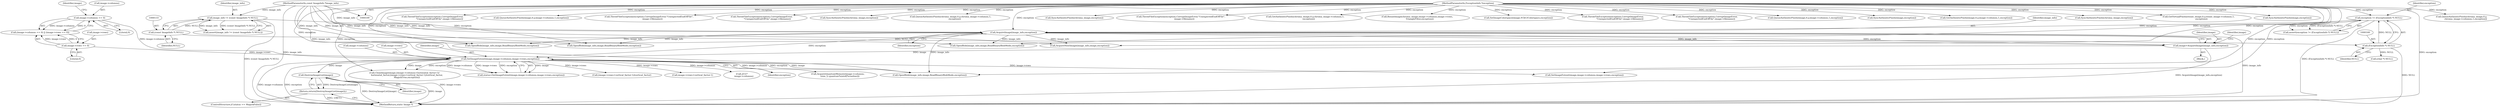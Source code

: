 digraph "0_ImageMagick_ef8f40689ac452398026c07da41656a7c87e4683@pointer" {
"1000204" [label="(Call,DestroyImageList(image))"];
"1000190" [label="(Call,SetImageExtent(image,image->columns,image->rows,exception))"];
"1000168" [label="(Call,image=AcquireImage(image_info,exception))"];
"1000170" [label="(Call,AcquireImage(image_info,exception))"];
"1000130" [label="(Call,image_info != (const ImageInfo *) NULL)"];
"1000110" [label="(MethodParameterIn,const ImageInfo *image_info)"];
"1000132" [label="(Call,(const ImageInfo *) NULL)"];
"1000157" [label="(Call,exception != (ExceptionInfo *) NULL)"];
"1000111" [label="(MethodParameterIn,ExceptionInfo *exception)"];
"1000159" [label="(Call,(ExceptionInfo *) NULL)"];
"1000175" [label="(Call,image->columns == 0)"];
"1000180" [label="(Call,image->rows == 0)"];
"1000203" [label="(Return,return(DestroyImageList(image));)"];
"1000976" [label="(Call,OpenBlob(image_info,image,ReadBinaryBlobMode,exception))"];
"1001512" [label="(Call,AcquireNextImage(image_info,image,exception))"];
"1000112" [label="(Block,)"];
"1000479" [label="(Call,SetImageExtent(image,image->columns,image->rows,exception))"];
"1000179" [label="(Literal,0)"];
"1000181" [label="(Call,image->rows)"];
"1000131" [label="(Identifier,image_info)"];
"1000184" [label="(Literal,0)"];
"1000171" [label="(Identifier,image_info)"];
"1000320" [label="(Call,OpenBlob(image_info,image,ReadBinaryBlobMode,exception))"];
"1000412" [label="(Call,CloneImage(image,(image->columns+horizontal_factor-1)/\n       horizontal_factor,(image->rows+vertical_factor-1)/vertical_factor,\n       MagickTrue,exception))"];
"1000129" [label="(Call,assert(image_info != (const ImageInfo *) NULL))"];
"1000617" [label="(Call,QueueAuthenticPixels(chroma_image,0,y,\n            chroma_image->columns,1,exception))"];
"1000833" [label="(Call,ThrowFileException(exception,CorruptImageError,\n                    \"UnexpectedEndOfFile\",image->filename))"];
"1000846" [label="(Call,QueueAuthenticPixels(image,0,y,image->columns,1,exception))"];
"1000191" [label="(Identifier,image)"];
"1001447" [label="(Call,ThrowFileException(exception,CorruptImageError,\"UnexpectedEndOfFile\",\n          image->filename))"];
"1000159" [label="(Call,(ExceptionInfo *) NULL)"];
"1001042" [label="(Call,ThrowFileException(exception,CorruptImageError,\n                \"UnexpectedEndOfFile\",image->filename))"];
"1000188" [label="(Call,status=SetImageExtent(image,image->columns,image->rows,exception))"];
"1001149" [label="(Call,OpenBlob(image_info,image,ReadBinaryBlobMode,exception))"];
"1000423" [label="(Call,(image->rows+vertical_factor-1)/vertical_factor)"];
"1000180" [label="(Call,image->rows == 0)"];
"1000424" [label="(Call,image->rows+vertical_factor-1)"];
"1000110" [label="(MethodParameterIn,const ImageInfo *image_info)"];
"1000190" [label="(Call,SetImageExtent(image,image->columns,image->rows,exception))"];
"1000930" [label="(Call,SyncAuthenticPixels(chroma_image,exception))"];
"1001579" [label="(MethodReturn,static Image *)"];
"1000169" [label="(Identifier,image)"];
"1001055" [label="(Call,QueueAuthenticPixels(chroma_image,0,y,chroma_image->columns,1,\n            exception))"];
"1000204" [label="(Call,DestroyImageList(image))"];
"1001128" [label="(Call,SyncAuthenticPixels(chroma_image,exception))"];
"1000134" [label="(Identifier,NULL)"];
"1000205" [label="(Identifier,image)"];
"1000199" [label="(ControlStructure,if (status == MagickFalse))"];
"1000158" [label="(Identifier,exception)"];
"1000156" [label="(Call,assert(exception != (ExceptionInfo *) NULL))"];
"1000130" [label="(Call,image_info != (const ImageInfo *) NULL)"];
"1000348" [label="(Call,ThrowFileException(exception,CorruptImageError,\"UnexpectedEndOfFile\",\n          image->filename))"];
"1001223" [label="(Call,GetAuthenticPixels(chroma_image,0,y,chroma_image->columns,1,\n          exception))"];
"1001295" [label="(Call,ResizeImage(chroma_image,image->columns,image->rows,\n       TriangleFilter,exception))"];
"1000172" [label="(Identifier,exception)"];
"1001421" [label="(Call,SetImageColorspace(image,YCbCrColorspace,exception))"];
"1000176" [label="(Call,image->columns)"];
"1000182" [label="(Identifier,image)"];
"1000203" [label="(Return,return(DestroyImageList(image));)"];
"1000586" [label="(Call,ThrowFileException(exception,CorruptImageError,\n                    \"UnexpectedEndOfFile\",image->filename))"];
"1001210" [label="(Call,ThrowFileException(exception,CorruptImageError,\n              \"UnexpectedEndOfFile\",image->filename))"];
"1000170" [label="(Call,AcquireImage(image_info,exception))"];
"1000599" [label="(Call,QueueAuthenticPixels(image,0,y,image->columns,1,exception))"];
"1001410" [label="(Call,SyncAuthenticPixels(image,exception))"];
"1000174" [label="(Call,(image->columns == 0) || (image->rows == 0))"];
"1000367" [label="(Call,2UL*\n      image->columns)"];
"1000192" [label="(Call,image->columns)"];
"1000234" [label="(Call,(char *) NULL)"];
"1000168" [label="(Call,image=AcquireImage(image_info,exception))"];
"1000177" [label="(Identifier,image)"];
"1000157" [label="(Call,exception != (ExceptionInfo *) NULL)"];
"1000111" [label="(MethodParameterIn,ExceptionInfo *exception)"];
"1001341" [label="(Call,GetAuthenticPixels(image,0,y,image->columns,1,exception))"];
"1000195" [label="(Call,image->rows)"];
"1000175" [label="(Call,image->columns == 0)"];
"1000132" [label="(Call,(const ImageInfo *) NULL)"];
"1001288" [label="(Call,SyncAuthenticPixels(chroma_image,exception))"];
"1000198" [label="(Identifier,exception)"];
"1000505" [label="(Call,OpenBlob(image_info,image,ReadBinaryBlobMode,exception))"];
"1001352" [label="(Call,GetVirtualPixels(resize_image,0,y,resize_image->columns,1,\n        exception))"];
"1000919" [label="(Call,SyncAuthenticPixels(image,exception))"];
"1000161" [label="(Identifier,NULL)"];
"1000385" [label="(Call,AcquireQuantumMemory(image->columns,\n      (size_t) quantum*sizeof(*scanline)))"];
"1000204" -> "1000203"  [label="AST: "];
"1000204" -> "1000205"  [label="CFG: "];
"1000205" -> "1000204"  [label="AST: "];
"1000203" -> "1000204"  [label="CFG: "];
"1000204" -> "1001579"  [label="DDG: image"];
"1000204" -> "1001579"  [label="DDG: DestroyImageList(image)"];
"1000204" -> "1000203"  [label="DDG: DestroyImageList(image)"];
"1000190" -> "1000204"  [label="DDG: image"];
"1000190" -> "1000188"  [label="AST: "];
"1000190" -> "1000198"  [label="CFG: "];
"1000191" -> "1000190"  [label="AST: "];
"1000192" -> "1000190"  [label="AST: "];
"1000195" -> "1000190"  [label="AST: "];
"1000198" -> "1000190"  [label="AST: "];
"1000188" -> "1000190"  [label="CFG: "];
"1000190" -> "1001579"  [label="DDG: image->rows"];
"1000190" -> "1001579"  [label="DDG: image->columns"];
"1000190" -> "1001579"  [label="DDG: exception"];
"1000190" -> "1000188"  [label="DDG: image"];
"1000190" -> "1000188"  [label="DDG: image->columns"];
"1000190" -> "1000188"  [label="DDG: image->rows"];
"1000190" -> "1000188"  [label="DDG: exception"];
"1000168" -> "1000190"  [label="DDG: image"];
"1000175" -> "1000190"  [label="DDG: image->columns"];
"1000180" -> "1000190"  [label="DDG: image->rows"];
"1000170" -> "1000190"  [label="DDG: exception"];
"1000111" -> "1000190"  [label="DDG: exception"];
"1000190" -> "1000320"  [label="DDG: image"];
"1000190" -> "1000320"  [label="DDG: exception"];
"1000190" -> "1000367"  [label="DDG: image->columns"];
"1000190" -> "1000385"  [label="DDG: image->columns"];
"1000190" -> "1000412"  [label="DDG: image"];
"1000190" -> "1000412"  [label="DDG: exception"];
"1000190" -> "1000423"  [label="DDG: image->rows"];
"1000190" -> "1000424"  [label="DDG: image->rows"];
"1000190" -> "1000479"  [label="DDG: image->rows"];
"1000168" -> "1000112"  [label="AST: "];
"1000168" -> "1000170"  [label="CFG: "];
"1000169" -> "1000168"  [label="AST: "];
"1000170" -> "1000168"  [label="AST: "];
"1000177" -> "1000168"  [label="CFG: "];
"1000168" -> "1001579"  [label="DDG: AcquireImage(image_info,exception)"];
"1000170" -> "1000168"  [label="DDG: image_info"];
"1000170" -> "1000168"  [label="DDG: exception"];
"1000170" -> "1000172"  [label="CFG: "];
"1000171" -> "1000170"  [label="AST: "];
"1000172" -> "1000170"  [label="AST: "];
"1000170" -> "1001579"  [label="DDG: image_info"];
"1000130" -> "1000170"  [label="DDG: image_info"];
"1000110" -> "1000170"  [label="DDG: image_info"];
"1000157" -> "1000170"  [label="DDG: exception"];
"1000111" -> "1000170"  [label="DDG: exception"];
"1000170" -> "1000320"  [label="DDG: image_info"];
"1000170" -> "1000505"  [label="DDG: image_info"];
"1000170" -> "1000976"  [label="DDG: image_info"];
"1000170" -> "1001149"  [label="DDG: image_info"];
"1000170" -> "1001512"  [label="DDG: image_info"];
"1000130" -> "1000129"  [label="AST: "];
"1000130" -> "1000132"  [label="CFG: "];
"1000131" -> "1000130"  [label="AST: "];
"1000132" -> "1000130"  [label="AST: "];
"1000129" -> "1000130"  [label="CFG: "];
"1000130" -> "1001579"  [label="DDG: (const ImageInfo *) NULL"];
"1000130" -> "1000129"  [label="DDG: image_info"];
"1000130" -> "1000129"  [label="DDG: (const ImageInfo *) NULL"];
"1000110" -> "1000130"  [label="DDG: image_info"];
"1000132" -> "1000130"  [label="DDG: NULL"];
"1000110" -> "1000109"  [label="AST: "];
"1000110" -> "1001579"  [label="DDG: image_info"];
"1000110" -> "1000320"  [label="DDG: image_info"];
"1000110" -> "1000505"  [label="DDG: image_info"];
"1000110" -> "1000976"  [label="DDG: image_info"];
"1000110" -> "1001149"  [label="DDG: image_info"];
"1000110" -> "1001512"  [label="DDG: image_info"];
"1000132" -> "1000134"  [label="CFG: "];
"1000133" -> "1000132"  [label="AST: "];
"1000134" -> "1000132"  [label="AST: "];
"1000132" -> "1000159"  [label="DDG: NULL"];
"1000157" -> "1000156"  [label="AST: "];
"1000157" -> "1000159"  [label="CFG: "];
"1000158" -> "1000157"  [label="AST: "];
"1000159" -> "1000157"  [label="AST: "];
"1000156" -> "1000157"  [label="CFG: "];
"1000157" -> "1001579"  [label="DDG: (ExceptionInfo *) NULL"];
"1000157" -> "1000156"  [label="DDG: exception"];
"1000157" -> "1000156"  [label="DDG: (ExceptionInfo *) NULL"];
"1000111" -> "1000157"  [label="DDG: exception"];
"1000159" -> "1000157"  [label="DDG: NULL"];
"1000111" -> "1000109"  [label="AST: "];
"1000111" -> "1001579"  [label="DDG: exception"];
"1000111" -> "1000320"  [label="DDG: exception"];
"1000111" -> "1000348"  [label="DDG: exception"];
"1000111" -> "1000412"  [label="DDG: exception"];
"1000111" -> "1000479"  [label="DDG: exception"];
"1000111" -> "1000505"  [label="DDG: exception"];
"1000111" -> "1000586"  [label="DDG: exception"];
"1000111" -> "1000599"  [label="DDG: exception"];
"1000111" -> "1000617"  [label="DDG: exception"];
"1000111" -> "1000833"  [label="DDG: exception"];
"1000111" -> "1000846"  [label="DDG: exception"];
"1000111" -> "1000919"  [label="DDG: exception"];
"1000111" -> "1000930"  [label="DDG: exception"];
"1000111" -> "1000976"  [label="DDG: exception"];
"1000111" -> "1001042"  [label="DDG: exception"];
"1000111" -> "1001055"  [label="DDG: exception"];
"1000111" -> "1001128"  [label="DDG: exception"];
"1000111" -> "1001149"  [label="DDG: exception"];
"1000111" -> "1001210"  [label="DDG: exception"];
"1000111" -> "1001223"  [label="DDG: exception"];
"1000111" -> "1001288"  [label="DDG: exception"];
"1000111" -> "1001295"  [label="DDG: exception"];
"1000111" -> "1001341"  [label="DDG: exception"];
"1000111" -> "1001352"  [label="DDG: exception"];
"1000111" -> "1001410"  [label="DDG: exception"];
"1000111" -> "1001421"  [label="DDG: exception"];
"1000111" -> "1001447"  [label="DDG: exception"];
"1000111" -> "1001512"  [label="DDG: exception"];
"1000159" -> "1000161"  [label="CFG: "];
"1000160" -> "1000159"  [label="AST: "];
"1000161" -> "1000159"  [label="AST: "];
"1000159" -> "1001579"  [label="DDG: NULL"];
"1000159" -> "1000234"  [label="DDG: NULL"];
"1000175" -> "1000174"  [label="AST: "];
"1000175" -> "1000179"  [label="CFG: "];
"1000176" -> "1000175"  [label="AST: "];
"1000179" -> "1000175"  [label="AST: "];
"1000182" -> "1000175"  [label="CFG: "];
"1000174" -> "1000175"  [label="CFG: "];
"1000175" -> "1000174"  [label="DDG: image->columns"];
"1000175" -> "1000174"  [label="DDG: 0"];
"1000180" -> "1000174"  [label="AST: "];
"1000180" -> "1000184"  [label="CFG: "];
"1000181" -> "1000180"  [label="AST: "];
"1000184" -> "1000180"  [label="AST: "];
"1000174" -> "1000180"  [label="CFG: "];
"1000180" -> "1000174"  [label="DDG: image->rows"];
"1000180" -> "1000174"  [label="DDG: 0"];
"1000203" -> "1000199"  [label="AST: "];
"1001579" -> "1000203"  [label="CFG: "];
"1000203" -> "1001579"  [label="DDG: <RET>"];
}
